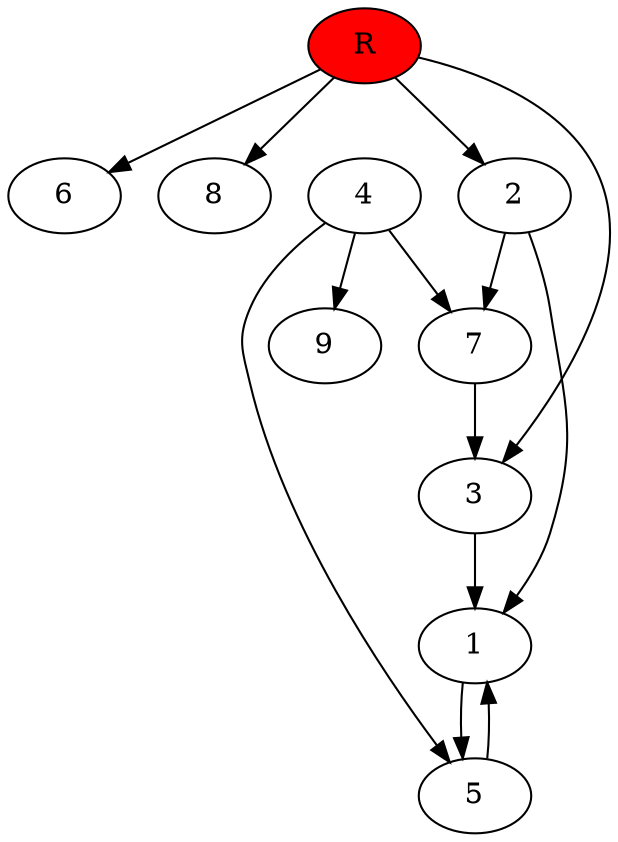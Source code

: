 digraph prb4610 {
	1
	2
	3
	4
	5
	6
	7
	8
	R [fillcolor="#ff0000" style=filled]
	1 -> 5
	2 -> 1
	2 -> 7
	3 -> 1
	4 -> 5
	4 -> 7
	4 -> 9
	5 -> 1
	7 -> 3
	R -> 2
	R -> 3
	R -> 6
	R -> 8
}
